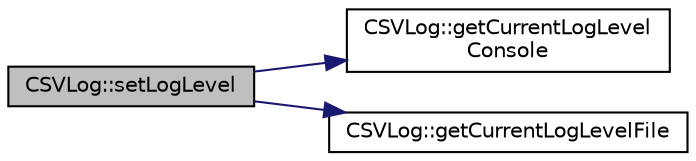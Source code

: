 digraph "CSVLog::setLogLevel"
{
 // LATEX_PDF_SIZE
  edge [fontname="Helvetica",fontsize="10",labelfontname="Helvetica",labelfontsize="10"];
  node [fontname="Helvetica",fontsize="10",shape=record];
  rankdir="LR";
  Node1 [label="CSVLog::setLogLevel",height=0.2,width=0.4,color="black", fillcolor="grey75", style="filled", fontcolor="black",tooltip="set the log level for file and console"];
  Node1 -> Node2 [color="midnightblue",fontsize="10",style="solid",fontname="Helvetica"];
  Node2 [label="CSVLog::getCurrentLogLevel\lConsole",height=0.2,width=0.4,color="black", fillcolor="white", style="filled",URL="$classCSVLog.html#a47d43c15cebd3ca90ea42c40a6ca2dd9",tooltip="get current log level for console log"];
  Node1 -> Node3 [color="midnightblue",fontsize="10",style="solid",fontname="Helvetica"];
  Node3 [label="CSVLog::getCurrentLogLevelFile",height=0.2,width=0.4,color="black", fillcolor="white", style="filled",URL="$classCSVLog.html#ac9faed595c22a53a685b23b3cc3714a1",tooltip="get current log level for file log"];
}
